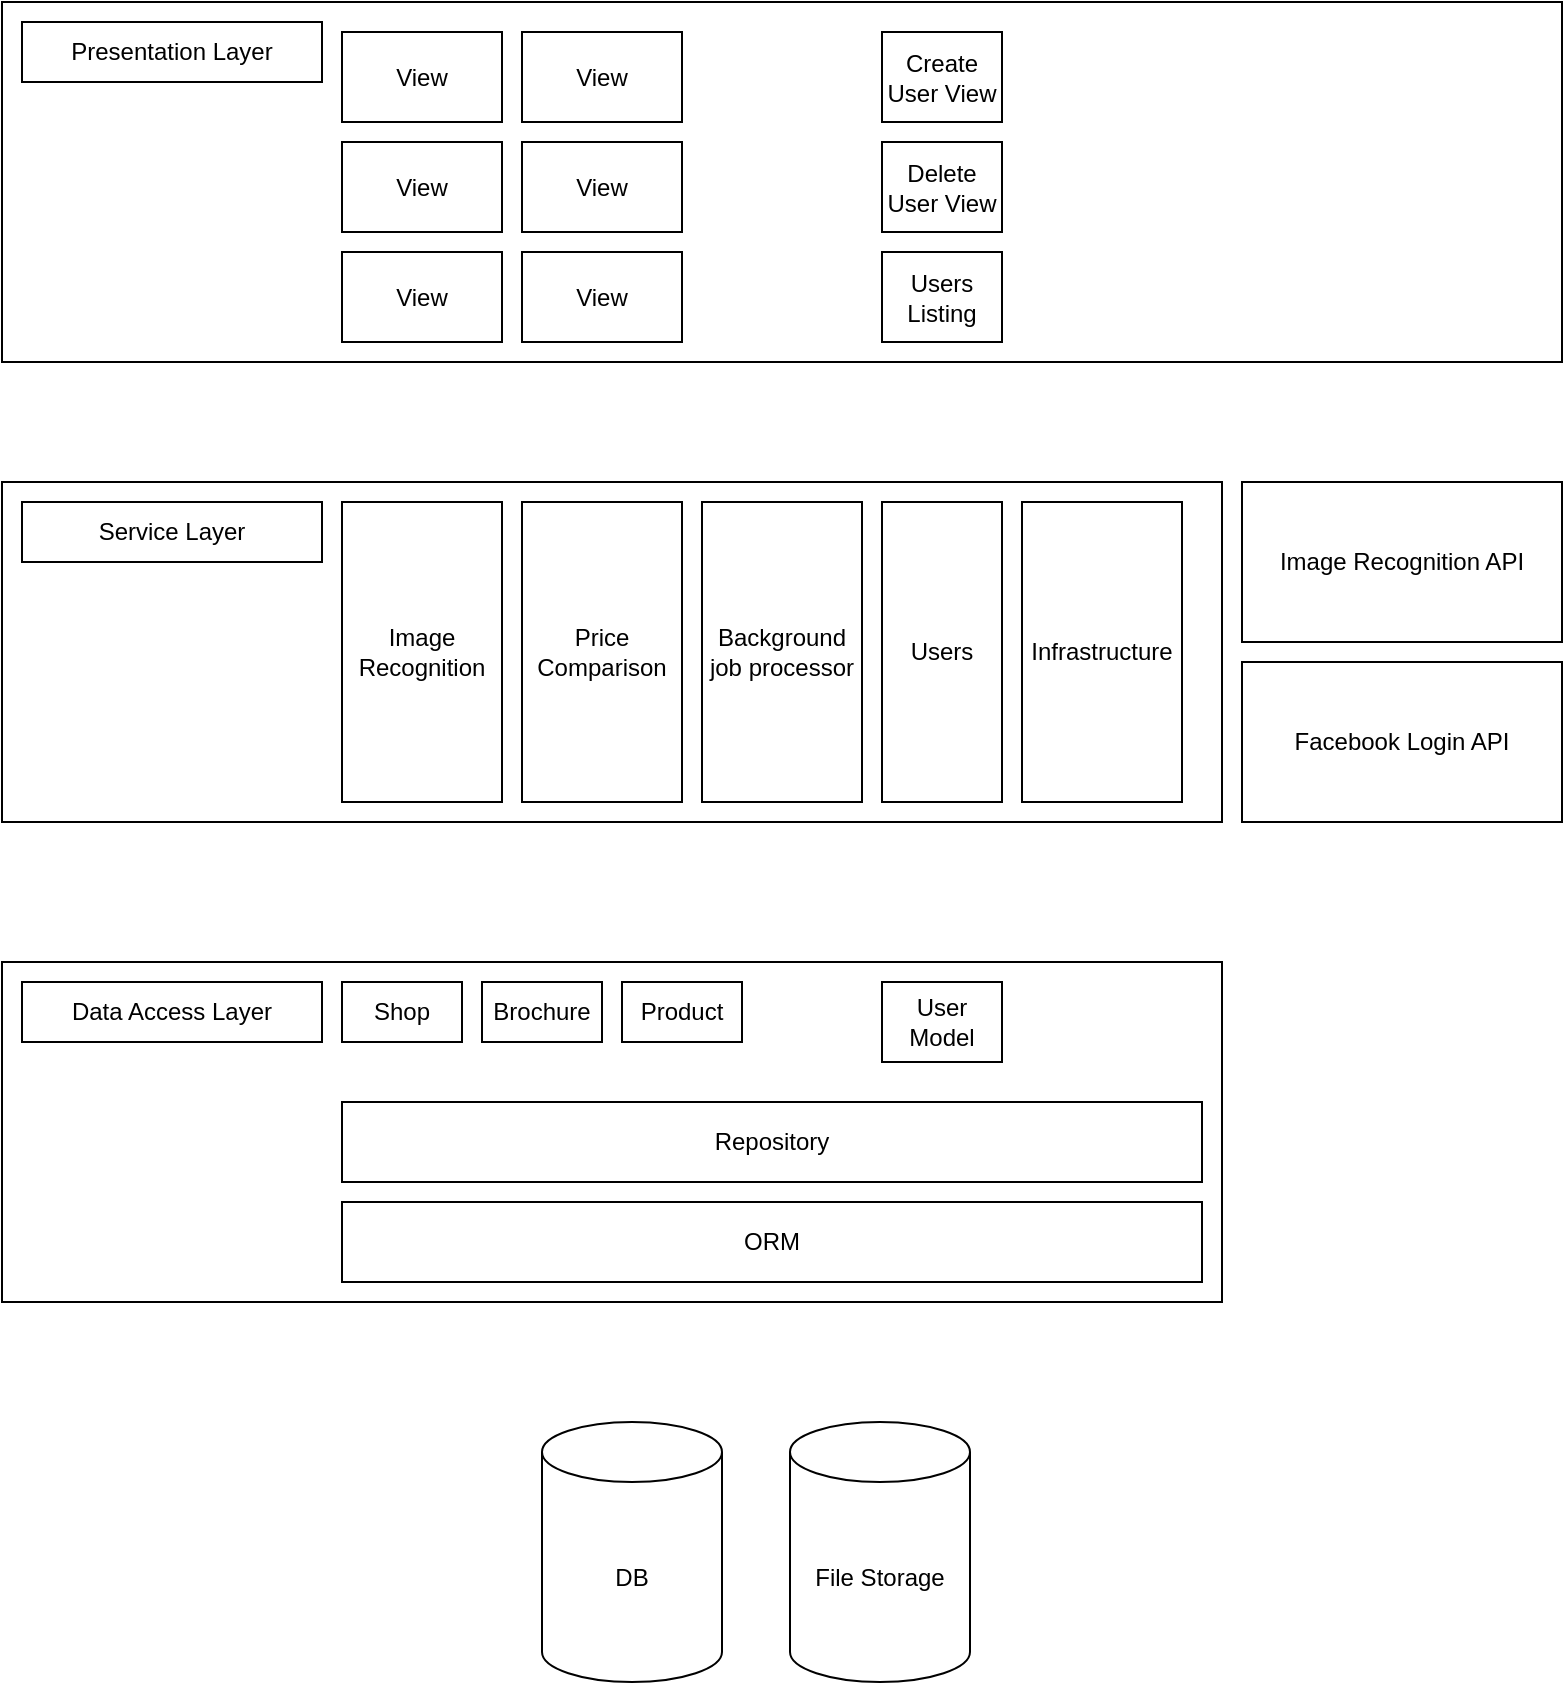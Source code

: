 <mxfile version="15.8.7" type="device"><diagram id="5RVwJ3OEadpRGKJ7wV9h" name="Page-1"><mxGraphModel dx="1426" dy="693" grid="1" gridSize="10" guides="1" tooltips="1" connect="1" arrows="1" fold="1" page="1" pageScale="1" pageWidth="827" pageHeight="1169" math="0" shadow="0"><root><mxCell id="0"/><mxCell id="1" parent="0"/><mxCell id="s0IW7i0-K8LWImCqJlcO-1" value="" style="rounded=0;whiteSpace=wrap;html=1;" vertex="1" parent="1"><mxGeometry x="20" y="20" width="780" height="180" as="geometry"/></mxCell><mxCell id="s0IW7i0-K8LWImCqJlcO-2" value="Presentation Layer" style="rounded=0;whiteSpace=wrap;html=1;" vertex="1" parent="1"><mxGeometry x="30" y="30" width="150" height="30" as="geometry"/></mxCell><mxCell id="s0IW7i0-K8LWImCqJlcO-3" value="" style="rounded=0;whiteSpace=wrap;html=1;" vertex="1" parent="1"><mxGeometry x="20" y="260" width="610" height="170" as="geometry"/></mxCell><mxCell id="s0IW7i0-K8LWImCqJlcO-4" value="" style="rounded=0;whiteSpace=wrap;html=1;" vertex="1" parent="1"><mxGeometry x="20" y="500" width="610" height="170" as="geometry"/></mxCell><mxCell id="s0IW7i0-K8LWImCqJlcO-5" value="Service Layer" style="rounded=0;whiteSpace=wrap;html=1;" vertex="1" parent="1"><mxGeometry x="30" y="270" width="150" height="30" as="geometry"/></mxCell><mxCell id="s0IW7i0-K8LWImCqJlcO-6" value="Data Access Layer" style="rounded=0;whiteSpace=wrap;html=1;" vertex="1" parent="1"><mxGeometry x="30" y="510" width="150" height="30" as="geometry"/></mxCell><mxCell id="s0IW7i0-K8LWImCqJlcO-7" value="DB" style="shape=cylinder3;whiteSpace=wrap;html=1;boundedLbl=1;backgroundOutline=1;size=15;" vertex="1" parent="1"><mxGeometry x="290" y="730" width="90" height="130" as="geometry"/></mxCell><mxCell id="s0IW7i0-K8LWImCqJlcO-9" value="Users" style="rounded=0;whiteSpace=wrap;html=1;" vertex="1" parent="1"><mxGeometry x="460" y="270" width="60" height="150" as="geometry"/></mxCell><mxCell id="s0IW7i0-K8LWImCqJlcO-11" value="Create User View" style="rounded=0;whiteSpace=wrap;html=1;" vertex="1" parent="1"><mxGeometry x="460" y="35" width="60" height="45" as="geometry"/></mxCell><mxCell id="s0IW7i0-K8LWImCqJlcO-12" value="Delete User View" style="rounded=0;whiteSpace=wrap;html=1;" vertex="1" parent="1"><mxGeometry x="460" y="90" width="60" height="45" as="geometry"/></mxCell><mxCell id="s0IW7i0-K8LWImCqJlcO-13" value="Users Listing" style="rounded=0;whiteSpace=wrap;html=1;" vertex="1" parent="1"><mxGeometry x="460" y="145" width="60" height="45" as="geometry"/></mxCell><mxCell id="s0IW7i0-K8LWImCqJlcO-15" value="User Model" style="rounded=0;whiteSpace=wrap;html=1;" vertex="1" parent="1"><mxGeometry x="460" y="510" width="60" height="40" as="geometry"/></mxCell><mxCell id="s0IW7i0-K8LWImCqJlcO-16" value="Image Recognition" style="rounded=0;whiteSpace=wrap;html=1;" vertex="1" parent="1"><mxGeometry x="190" y="270" width="80" height="150" as="geometry"/></mxCell><mxCell id="s0IW7i0-K8LWImCqJlcO-17" value="Price Comparison" style="rounded=0;whiteSpace=wrap;html=1;" vertex="1" parent="1"><mxGeometry x="280" y="270" width="80" height="150" as="geometry"/></mxCell><mxCell id="s0IW7i0-K8LWImCqJlcO-19" value="Infrastructure" style="rounded=0;whiteSpace=wrap;html=1;" vertex="1" parent="1"><mxGeometry x="530" y="270" width="80" height="150" as="geometry"/></mxCell><mxCell id="s0IW7i0-K8LWImCqJlcO-20" value="Background job processor" style="rounded=0;whiteSpace=wrap;html=1;" vertex="1" parent="1"><mxGeometry x="370" y="270" width="80" height="150" as="geometry"/></mxCell><mxCell id="s0IW7i0-K8LWImCqJlcO-21" value="View" style="rounded=0;whiteSpace=wrap;html=1;" vertex="1" parent="1"><mxGeometry x="280" y="35" width="80" height="45" as="geometry"/></mxCell><mxCell id="s0IW7i0-K8LWImCqJlcO-23" value="View" style="rounded=0;whiteSpace=wrap;html=1;" vertex="1" parent="1"><mxGeometry x="280" y="90" width="80" height="45" as="geometry"/></mxCell><mxCell id="s0IW7i0-K8LWImCqJlcO-24" value="View" style="rounded=0;whiteSpace=wrap;html=1;" vertex="1" parent="1"><mxGeometry x="280" y="145" width="80" height="45" as="geometry"/></mxCell><mxCell id="s0IW7i0-K8LWImCqJlcO-25" value="View" style="rounded=0;whiteSpace=wrap;html=1;" vertex="1" parent="1"><mxGeometry x="190" y="35" width="80" height="45" as="geometry"/></mxCell><mxCell id="s0IW7i0-K8LWImCqJlcO-26" value="View" style="rounded=0;whiteSpace=wrap;html=1;" vertex="1" parent="1"><mxGeometry x="190" y="90" width="80" height="45" as="geometry"/></mxCell><mxCell id="s0IW7i0-K8LWImCqJlcO-27" value="View" style="rounded=0;whiteSpace=wrap;html=1;" vertex="1" parent="1"><mxGeometry x="190" y="145" width="80" height="45" as="geometry"/></mxCell><mxCell id="s0IW7i0-K8LWImCqJlcO-28" value="Image Recognition API" style="rounded=0;whiteSpace=wrap;html=1;" vertex="1" parent="1"><mxGeometry x="640" y="260" width="160" height="80" as="geometry"/></mxCell><mxCell id="s0IW7i0-K8LWImCqJlcO-29" value="Facebook Login API" style="rounded=0;whiteSpace=wrap;html=1;" vertex="1" parent="1"><mxGeometry x="640" y="350" width="160" height="80" as="geometry"/></mxCell><mxCell id="s0IW7i0-K8LWImCqJlcO-32" value="ORM" style="rounded=0;whiteSpace=wrap;html=1;" vertex="1" parent="1"><mxGeometry x="190" y="620" width="430" height="40" as="geometry"/></mxCell><mxCell id="s0IW7i0-K8LWImCqJlcO-33" value="Repository" style="rounded=0;whiteSpace=wrap;html=1;" vertex="1" parent="1"><mxGeometry x="190" y="570" width="430" height="40" as="geometry"/></mxCell><mxCell id="s0IW7i0-K8LWImCqJlcO-34" value="Shop" style="rounded=0;whiteSpace=wrap;html=1;" vertex="1" parent="1"><mxGeometry x="190" y="510" width="60" height="30" as="geometry"/></mxCell><mxCell id="s0IW7i0-K8LWImCqJlcO-35" value="Brochure" style="rounded=0;whiteSpace=wrap;html=1;" vertex="1" parent="1"><mxGeometry x="260" y="510" width="60" height="30" as="geometry"/></mxCell><mxCell id="s0IW7i0-K8LWImCqJlcO-36" value="File Storage" style="shape=cylinder3;whiteSpace=wrap;html=1;boundedLbl=1;backgroundOutline=1;size=15;" vertex="1" parent="1"><mxGeometry x="414" y="730" width="90" height="130" as="geometry"/></mxCell><mxCell id="s0IW7i0-K8LWImCqJlcO-37" value="Product" style="rounded=0;whiteSpace=wrap;html=1;" vertex="1" parent="1"><mxGeometry x="330" y="510" width="60" height="30" as="geometry"/></mxCell></root></mxGraphModel></diagram></mxfile>